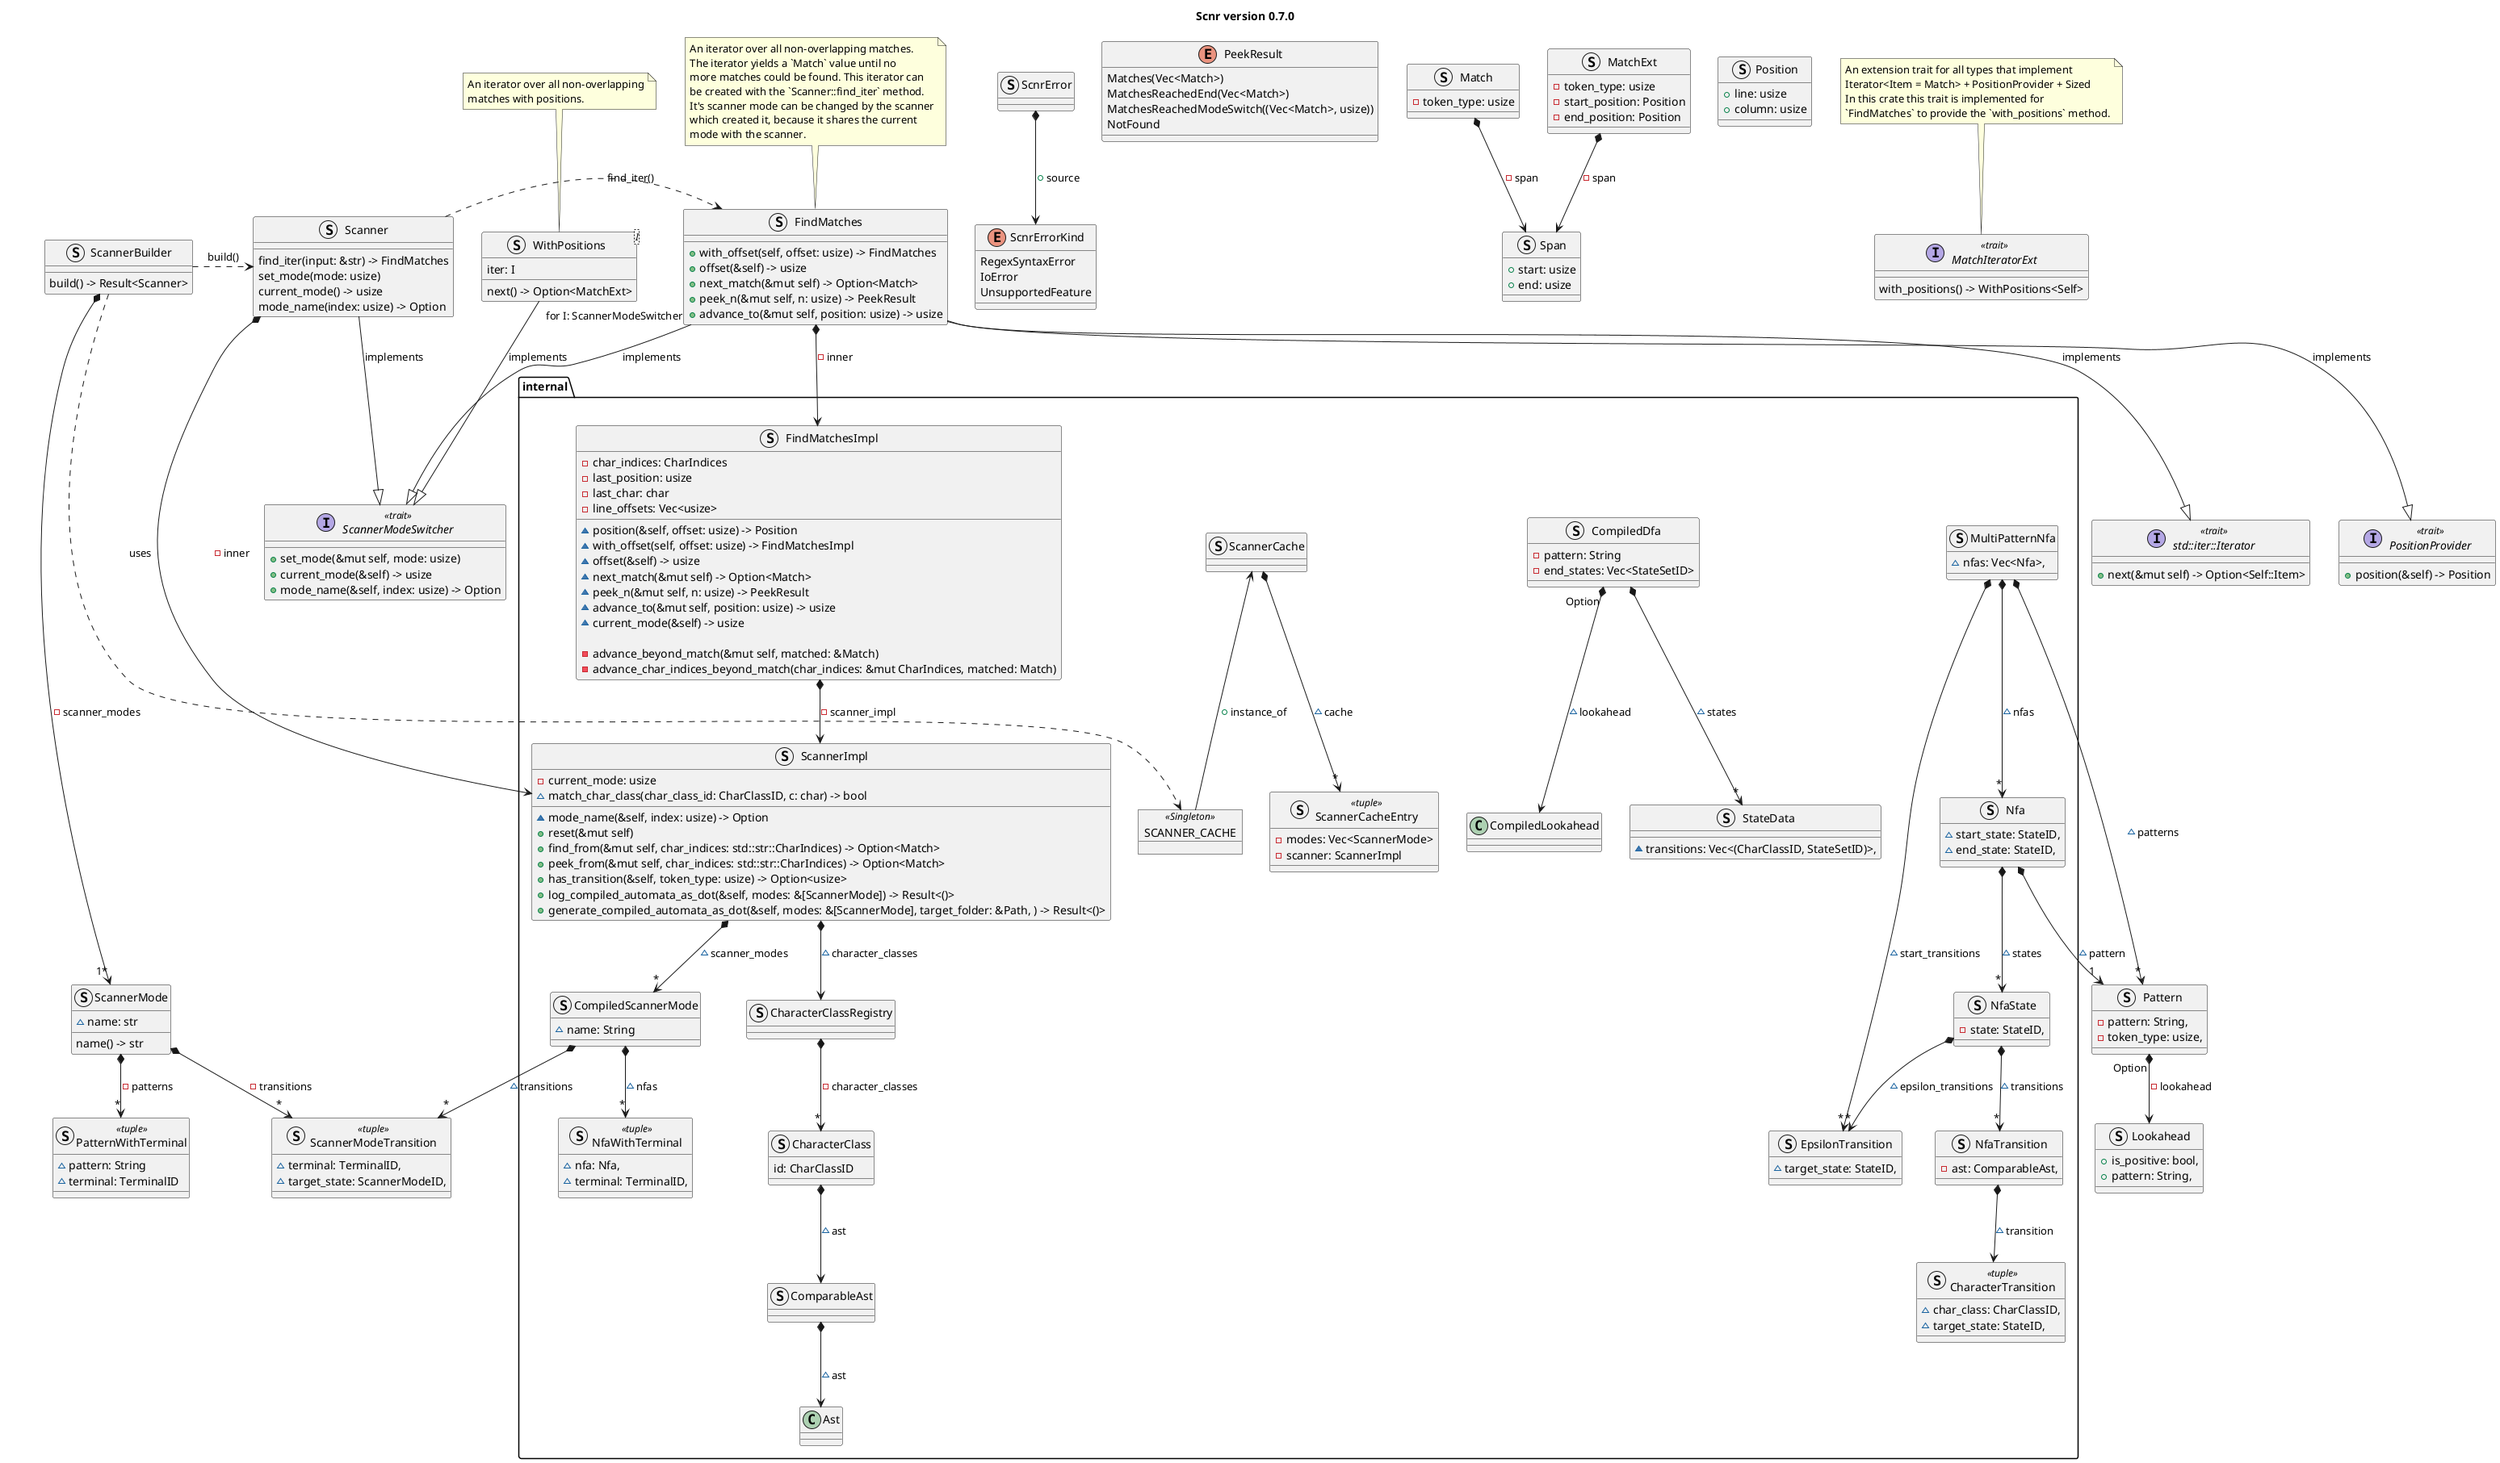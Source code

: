 @startuml

title Scnr version 0.7.0

interface std::iter::Iterator<<trait>> {
    + next(&mut self) -> Option<Self::Item>
}

struct ScnrError {
}

enum ScnrErrorKind {
    RegexSyntaxError
    IoError
    UnsupportedFeature
}

interface PositionProvider<<trait>> {
    + position(&self) -> Position
}

struct FindMatches {
    + with_offset(self, offset: usize) -> FindMatches
    + offset(&self) -> usize
    + next_match(&mut self) -> Option<Match>
    + peek_n(&mut self, n: usize) -> PeekResult
    + advance_to(&mut self, position: usize) -> usize
}
note top of FindMatches
    An iterator over all non-overlapping matches.
    The iterator yields a `Match` value until no
    more matches could be found. This iterator can
    be created with the `Scanner::find_iter` method.
    It's scanner mode can be changed by the scanner
    which created it, because it shares the current
    mode with the scanner.
end note

enum PeekResult {
    {field} Matches(Vec<Match>)
    {field} MatchesReachedEnd(Vec<Match>)
    {field} MatchesReachedModeSwitch((Vec<Match>, usize))
    NotFound
}

struct Match {
    - token_type: usize
}

struct MatchExt {
    - token_type: usize
    - start_position: Position
    - end_position: Position
}

struct Position {
    + line: usize
    + column: usize
}

struct Span {
    + start: usize
    + end: usize
}

struct ScannerMode {
    ~ name: str
    name() -> str
}

struct ScannerBuilder {
    build() -> Result<Scanner>
}

interface ScannerModeSwitcher<<trait>> {
    + set_mode(&mut self, mode: usize)
    + current_mode(&self) -> usize
    + mode_name(&self, index: usize) -> Option<&str>
}

struct ScannerModeTransition<<tuple>> {
    ~ terminal: TerminalID,
    ~ target_state: ScannerModeID,
}

struct PatternWithTerminal<<tuple>> {
    ~ pattern: String
    ~ terminal: TerminalID
}

struct Scanner {
    find_iter(input: &str) -> FindMatches
    set_mode(mode: usize)
    current_mode() -> usize
    mode_name(index: usize) -> Option<&str>
}

struct WithPositions<I> {
    iter: I
    next() -> Option<MatchExt>
}

note top of WithPositions
    An iterator over all non-overlapping
    matches with positions.
end note

struct Lookahead {
    + is_positive: bool,
    + pattern: String,
}

struct Pattern {
    - pattern: String,
    - token_type: usize,
}

interface MatchIteratorExt<<trait>> {
    with_positions() -> WithPositions<Self>
}

note top of MatchIteratorExt
    An extension trait for all types that implement
    Iterator<Item = Match> + PositionProvider + Sized
    In this crate this trait is implemented for
    `FindMatches` to provide the `with_positions` method.
end note

package internal {
    struct FindMatchesImpl {
        - char_indices: CharIndices
        - last_position: usize
        - last_char: char
        - line_offsets: Vec<usize>

        ~ position(&self, offset: usize) -> Position
        ~ with_offset(self, offset: usize) -> FindMatchesImpl
        ~ offset(&self) -> usize
        ~ next_match(&mut self) -> Option<Match>
        ~ peek_n(&mut self, n: usize) -> PeekResult
        ~ advance_to(&mut self, position: usize) -> usize
        ~ current_mode(&self) -> usize

        - advance_beyond_match(&mut self, matched: &Match)
        - advance_char_indices_beyond_match(char_indices: &mut CharIndices, matched: Match)

    }
    struct ScannerImpl {
        - current_mode: usize
        ~ {field} match_char_class(char_class_id: CharClassID, c: char) -> bool
        ~ mode_name(&self, index: usize) -> Option<&str>
        + reset(&mut self)
        + find_from(&mut self, char_indices: std::str::CharIndices) -> Option<Match>
        + peek_from(&mut self, char_indices: std::str::CharIndices) -> Option<Match>
        + has_transition(&self, token_type: usize) -> Option<usize>
        + log_compiled_automata_as_dot(&self, modes: &[ScannerMode]) -> Result<()>
        + generate_compiled_automata_as_dot(&self, modes: &[ScannerMode], target_folder: &Path, ) -> Result<()>
    }
    struct ScannerCache {
    }
    object SCANNER_CACHE<<(S, #FF7700) Singleton>>
    struct ScannerCacheEntry<<tuple>> {
        - modes: Vec<ScannerMode>
        - scanner: ScannerImpl
    }
    struct CharacterClassRegistry {
    }
    struct CharacterClass {
        id: CharClassID
    }
    struct ComparableAst {
    }
    struct NfaState {
        - state: StateID,
    }
    struct NfaTransition {
        - ast: ComparableAst,
    }
    struct CharacterTransition<<tuple>> {
        ~ char_class: CharClassID,
        ~ target_state: StateID,
    }
    struct CompiledScannerMode {
        ~ name: String
    }
    struct CompiledDfa {
        - pattern: String
        - end_states: Vec<StateSetID>
    }
    struct StateData {
        ~ transitions: Vec<(CharClassID, StateSetID)>,
    }
    struct Nfa {
        ~ start_state: StateID,
        ~ end_state: StateID,
    }
    struct MultiPatternNfa {
        ~ nfas: Vec<Nfa>,
    }
    struct EpsilonTransition {
        ~ target_state: StateID,
    }
    struct NfaWithTerminal<<tuple>> {
        ~ nfa: Nfa,
        ~ terminal: TerminalID,
    }

    FindMatchesImpl *--> ScannerImpl: - scanner_impl

    ScannerImpl *--> CharacterClassRegistry: ~ character_classes
    ScannerImpl *--> "*" CompiledScannerMode: ~ scanner_modes

    CharacterClassRegistry *--> "*" CharacterClass: - character_classes

    CharacterClass *--> ComparableAst: ~ ast

    ScannerCache *--> "*" ScannerCacheEntry: ~ cache

    ComparableAst *--> Ast: ~ ast

    Nfa *--> "*" NfaState: ~ states
    Nfa *--> "1" Pattern: ~ pattern

    MultiPatternNfa *--> "*" Pattern: ~ patterns
    MultiPatternNfa *--> "*" EpsilonTransition: ~ start_transitions
    MultiPatternNfa *--> "*" Nfa: ~ nfas

    NfaTransition *--> CharacterTransition: ~ transition

    NfaState *--> "*" NfaTransition: ~ transitions
    NfaState *--> "*" EpsilonTransition: ~ epsilon_transitions

    CompiledScannerMode *--> "*" NfaWithTerminal: ~ nfas
    CompiledScannerMode *--> "*" ScannerModeTransition: ~ transitions

    CompiledDfa *--> "*" StateData: ~ states
    CompiledDfa "Option" *--> CompiledLookahead: ~ lookahead
    ScannerCache <-- SCANNER_CACHE: + instance_of

}


ScnrError *--> ScnrErrorKind: + source

FindMatches *--> internal.FindMatchesImpl: - inner
FindMatches --|> PositionProvider: implements
FindMatches --|> ScannerModeSwitcher: implements
FindMatches --|> std::iter::Iterator: implements

Match *--> Span: - span

MatchExt *--> Span: - span

ScannerBuilder *--> "1*" ScannerMode: - scanner_modes
ScannerBuilder .> Scanner: build()
ScannerBuilder ...> SCANNER_CACHE: uses

Scanner *--> internal.ScannerImpl: - inner
Scanner -|> ScannerModeSwitcher: implements
Scanner .> FindMatches: find_iter()

ScannerMode *--> "*" ScannerModeTransition: - transitions
ScannerMode *--> "*" PatternWithTerminal: - patterns

WithPositions "for I: ScannerModeSwitcher" --|> ScannerModeSwitcher: implements

Pattern "Option" *--> Lookahead: - lookahead

@enduml